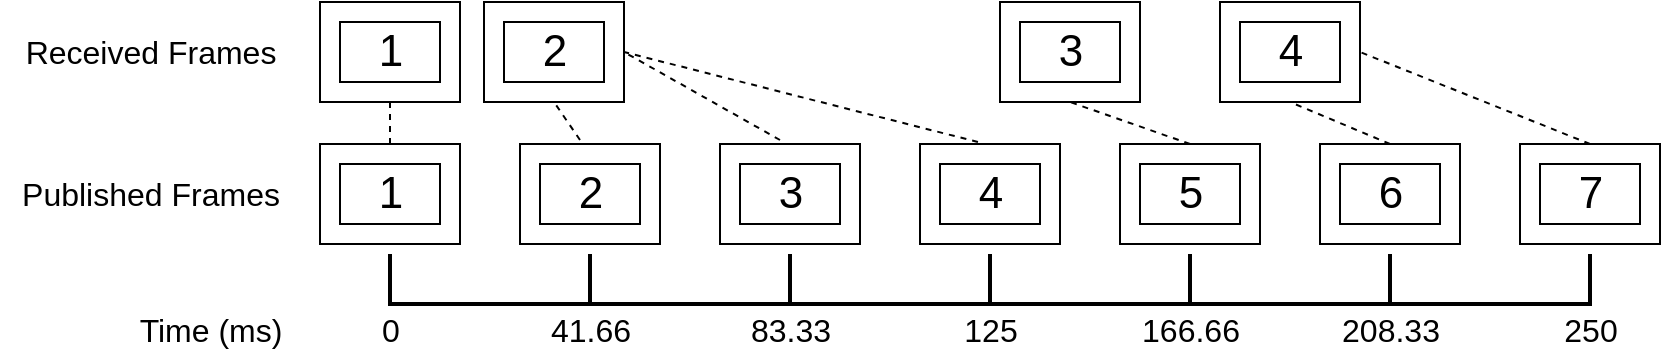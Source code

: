 <mxfile version="24.7.7">
  <diagram name="Page-1" id="V9hc1iPJeD-20GZIpqgv">
    <mxGraphModel dx="2218" dy="751" grid="1" gridSize="10" guides="1" tooltips="1" connect="1" arrows="1" fold="1" page="1" pageScale="1" pageWidth="850" pageHeight="1100" math="0" shadow="0">
      <root>
        <mxCell id="0" />
        <mxCell id="1" parent="0" />
        <mxCell id="mSlUetE-k-wR4U_zFTwD-5" value="" style="strokeWidth=2;html=1;shape=mxgraph.flowchart.annotation_1;align=left;pointerEvents=1;direction=north;" vertex="1" parent="1">
          <mxGeometry x="125" y="407" width="100" height="25" as="geometry" />
        </mxCell>
        <mxCell id="mSlUetE-k-wR4U_zFTwD-6" value="&lt;font style=&quot;font-size: 16px;&quot;&gt;0&lt;/font&gt;" style="text;html=1;align=center;verticalAlign=middle;resizable=0;points=[];autosize=1;strokeColor=none;fillColor=none;" vertex="1" parent="1">
          <mxGeometry x="110" y="430" width="30" height="30" as="geometry" />
        </mxCell>
        <mxCell id="mSlUetE-k-wR4U_zFTwD-7" value="&lt;font style=&quot;font-size: 16px;&quot;&gt;41.66&lt;/font&gt;" style="text;html=1;align=center;verticalAlign=middle;resizable=0;points=[];autosize=1;strokeColor=none;fillColor=none;" vertex="1" parent="1">
          <mxGeometry x="195" y="430" width="60" height="30" as="geometry" />
        </mxCell>
        <mxCell id="mSlUetE-k-wR4U_zFTwD-8" value="" style="strokeWidth=2;html=1;shape=mxgraph.flowchart.annotation_1;align=left;pointerEvents=1;direction=north;" vertex="1" parent="1">
          <mxGeometry x="225" y="407" width="100" height="25" as="geometry" />
        </mxCell>
        <mxCell id="mSlUetE-k-wR4U_zFTwD-10" value="&lt;font style=&quot;font-size: 16px;&quot;&gt;83.33&lt;/font&gt;" style="text;html=1;align=center;verticalAlign=middle;resizable=0;points=[];autosize=1;strokeColor=none;fillColor=none;" vertex="1" parent="1">
          <mxGeometry x="295" y="430" width="60" height="30" as="geometry" />
        </mxCell>
        <mxCell id="mSlUetE-k-wR4U_zFTwD-11" value="" style="strokeWidth=2;html=1;shape=mxgraph.flowchart.annotation_1;align=left;pointerEvents=1;direction=north;" vertex="1" parent="1">
          <mxGeometry x="325" y="407" width="100" height="25" as="geometry" />
        </mxCell>
        <mxCell id="mSlUetE-k-wR4U_zFTwD-13" value="&lt;font style=&quot;font-size: 16px;&quot;&gt;125&lt;/font&gt;" style="text;html=1;align=center;verticalAlign=middle;resizable=0;points=[];autosize=1;strokeColor=none;fillColor=none;" vertex="1" parent="1">
          <mxGeometry x="400" y="430" width="50" height="30" as="geometry" />
        </mxCell>
        <mxCell id="mSlUetE-k-wR4U_zFTwD-14" value="" style="strokeWidth=2;html=1;shape=mxgraph.flowchart.annotation_1;align=left;pointerEvents=1;direction=north;" vertex="1" parent="1">
          <mxGeometry x="425" y="407" width="100" height="25" as="geometry" />
        </mxCell>
        <mxCell id="mSlUetE-k-wR4U_zFTwD-16" value="&lt;font style=&quot;font-size: 16px;&quot;&gt;166.66&lt;/font&gt;" style="text;html=1;align=center;verticalAlign=middle;resizable=0;points=[];autosize=1;strokeColor=none;fillColor=none;" vertex="1" parent="1">
          <mxGeometry x="490" y="430" width="70" height="30" as="geometry" />
        </mxCell>
        <mxCell id="mSlUetE-k-wR4U_zFTwD-17" value="" style="strokeWidth=2;html=1;shape=mxgraph.flowchart.annotation_1;align=left;pointerEvents=1;direction=north;" vertex="1" parent="1">
          <mxGeometry x="525" y="407" width="100" height="25" as="geometry" />
        </mxCell>
        <mxCell id="mSlUetE-k-wR4U_zFTwD-18" value="&lt;font style=&quot;font-size: 16px;&quot;&gt;208.33&lt;/font&gt;" style="text;html=1;align=center;verticalAlign=middle;resizable=0;points=[];autosize=1;strokeColor=none;fillColor=none;" vertex="1" parent="1">
          <mxGeometry x="590" y="430" width="70" height="30" as="geometry" />
        </mxCell>
        <mxCell id="mSlUetE-k-wR4U_zFTwD-19" value="" style="strokeWidth=2;html=1;shape=mxgraph.flowchart.annotation_1;align=left;pointerEvents=1;direction=north;" vertex="1" parent="1">
          <mxGeometry x="625" y="407" width="100" height="25" as="geometry" />
        </mxCell>
        <mxCell id="mSlUetE-k-wR4U_zFTwD-20" value="&lt;font style=&quot;font-size: 16px;&quot;&gt;250&lt;/font&gt;" style="text;html=1;align=center;verticalAlign=middle;resizable=0;points=[];autosize=1;strokeColor=none;fillColor=none;" vertex="1" parent="1">
          <mxGeometry x="700" y="430" width="50" height="30" as="geometry" />
        </mxCell>
        <mxCell id="mSlUetE-k-wR4U_zFTwD-21" value="&lt;font style=&quot;font-size: 16px;&quot;&gt;Time (ms)&lt;/font&gt;" style="text;html=1;align=center;verticalAlign=middle;resizable=0;points=[];autosize=1;strokeColor=none;fillColor=none;" vertex="1" parent="1">
          <mxGeometry x="-10" y="430" width="90" height="30" as="geometry" />
        </mxCell>
        <mxCell id="mSlUetE-k-wR4U_zFTwD-22" value="" style="verticalLabelPosition=bottom;verticalAlign=top;html=1;shape=mxgraph.basic.frame;dx=10;whiteSpace=wrap;" vertex="1" parent="1">
          <mxGeometry x="90" y="352" width="70" height="50" as="geometry" />
        </mxCell>
        <mxCell id="mSlUetE-k-wR4U_zFTwD-23" value="1" style="text;html=1;align=center;verticalAlign=middle;resizable=0;points=[];autosize=1;strokeColor=none;fillColor=none;fontSize=22;" vertex="1" parent="1">
          <mxGeometry x="105" y="357" width="40" height="40" as="geometry" />
        </mxCell>
        <mxCell id="mSlUetE-k-wR4U_zFTwD-24" value="" style="verticalLabelPosition=bottom;verticalAlign=top;html=1;shape=mxgraph.basic.frame;dx=10;whiteSpace=wrap;" vertex="1" parent="1">
          <mxGeometry x="190" y="352" width="70" height="50" as="geometry" />
        </mxCell>
        <mxCell id="mSlUetE-k-wR4U_zFTwD-25" value="2" style="text;html=1;align=center;verticalAlign=middle;resizable=0;points=[];autosize=1;strokeColor=none;fillColor=none;fontSize=22;" vertex="1" parent="1">
          <mxGeometry x="205" y="357" width="40" height="40" as="geometry" />
        </mxCell>
        <mxCell id="mSlUetE-k-wR4U_zFTwD-29" value="" style="verticalLabelPosition=bottom;verticalAlign=top;html=1;shape=mxgraph.basic.frame;dx=10;whiteSpace=wrap;" vertex="1" parent="1">
          <mxGeometry x="290" y="352" width="70" height="50" as="geometry" />
        </mxCell>
        <mxCell id="mSlUetE-k-wR4U_zFTwD-30" value="3" style="text;html=1;align=center;verticalAlign=middle;resizable=0;points=[];autosize=1;strokeColor=none;fillColor=none;fontSize=22;" vertex="1" parent="1">
          <mxGeometry x="305" y="357" width="40" height="40" as="geometry" />
        </mxCell>
        <mxCell id="mSlUetE-k-wR4U_zFTwD-31" value="" style="verticalLabelPosition=bottom;verticalAlign=top;html=1;shape=mxgraph.basic.frame;dx=10;whiteSpace=wrap;" vertex="1" parent="1">
          <mxGeometry x="390" y="352" width="70" height="50" as="geometry" />
        </mxCell>
        <mxCell id="mSlUetE-k-wR4U_zFTwD-32" value="4" style="text;html=1;align=center;verticalAlign=middle;resizable=0;points=[];autosize=1;strokeColor=none;fillColor=none;fontSize=22;" vertex="1" parent="1">
          <mxGeometry x="405" y="357" width="40" height="40" as="geometry" />
        </mxCell>
        <mxCell id="mSlUetE-k-wR4U_zFTwD-33" value="" style="verticalLabelPosition=bottom;verticalAlign=top;html=1;shape=mxgraph.basic.frame;dx=10;whiteSpace=wrap;" vertex="1" parent="1">
          <mxGeometry x="490" y="352" width="70" height="50" as="geometry" />
        </mxCell>
        <mxCell id="mSlUetE-k-wR4U_zFTwD-34" value="5" style="text;html=1;align=center;verticalAlign=middle;resizable=0;points=[];autosize=1;strokeColor=none;fillColor=none;fontSize=22;" vertex="1" parent="1">
          <mxGeometry x="505" y="357" width="40" height="40" as="geometry" />
        </mxCell>
        <mxCell id="mSlUetE-k-wR4U_zFTwD-35" value="" style="verticalLabelPosition=bottom;verticalAlign=top;html=1;shape=mxgraph.basic.frame;dx=10;whiteSpace=wrap;" vertex="1" parent="1">
          <mxGeometry x="590" y="352" width="70" height="50" as="geometry" />
        </mxCell>
        <mxCell id="mSlUetE-k-wR4U_zFTwD-36" value="6" style="text;html=1;align=center;verticalAlign=middle;resizable=0;points=[];autosize=1;strokeColor=none;fillColor=none;fontSize=22;" vertex="1" parent="1">
          <mxGeometry x="605" y="357" width="40" height="40" as="geometry" />
        </mxCell>
        <mxCell id="mSlUetE-k-wR4U_zFTwD-37" value="" style="verticalLabelPosition=bottom;verticalAlign=top;html=1;shape=mxgraph.basic.frame;dx=10;whiteSpace=wrap;" vertex="1" parent="1">
          <mxGeometry x="690" y="352" width="70" height="50" as="geometry" />
        </mxCell>
        <mxCell id="mSlUetE-k-wR4U_zFTwD-38" value="7" style="text;html=1;align=center;verticalAlign=middle;resizable=0;points=[];autosize=1;strokeColor=none;fillColor=none;fontSize=22;" vertex="1" parent="1">
          <mxGeometry x="705" y="357" width="40" height="40" as="geometry" />
        </mxCell>
        <mxCell id="mSlUetE-k-wR4U_zFTwD-42" value="&lt;font style=&quot;font-size: 16px;&quot;&gt;Published Frames&lt;/font&gt;" style="text;html=1;align=center;verticalAlign=middle;resizable=0;points=[];autosize=1;strokeColor=none;fillColor=none;" vertex="1" parent="1">
          <mxGeometry x="-70" y="362" width="150" height="30" as="geometry" />
        </mxCell>
        <mxCell id="mSlUetE-k-wR4U_zFTwD-43" value="" style="verticalLabelPosition=bottom;verticalAlign=top;html=1;shape=mxgraph.basic.frame;dx=10;whiteSpace=wrap;" vertex="1" parent="1">
          <mxGeometry x="90" y="281" width="70" height="50" as="geometry" />
        </mxCell>
        <mxCell id="mSlUetE-k-wR4U_zFTwD-44" value="1" style="text;html=1;align=center;verticalAlign=middle;resizable=0;points=[];autosize=1;strokeColor=none;fillColor=none;fontSize=22;" vertex="1" parent="1">
          <mxGeometry x="105" y="286" width="40" height="40" as="geometry" />
        </mxCell>
        <mxCell id="mSlUetE-k-wR4U_zFTwD-45" value="" style="verticalLabelPosition=bottom;verticalAlign=top;html=1;shape=mxgraph.basic.frame;dx=10;whiteSpace=wrap;" vertex="1" parent="1">
          <mxGeometry x="172" y="281" width="70" height="50" as="geometry" />
        </mxCell>
        <mxCell id="mSlUetE-k-wR4U_zFTwD-46" value="2" style="text;html=1;align=center;verticalAlign=middle;resizable=0;points=[];autosize=1;strokeColor=none;fillColor=none;fontSize=22;" vertex="1" parent="1">
          <mxGeometry x="187" y="286" width="40" height="40" as="geometry" />
        </mxCell>
        <mxCell id="mSlUetE-k-wR4U_zFTwD-47" value="" style="verticalLabelPosition=bottom;verticalAlign=top;html=1;shape=mxgraph.basic.frame;dx=10;whiteSpace=wrap;" vertex="1" parent="1">
          <mxGeometry x="430" y="281" width="70" height="50" as="geometry" />
        </mxCell>
        <mxCell id="mSlUetE-k-wR4U_zFTwD-48" value="3" style="text;html=1;align=center;verticalAlign=middle;resizable=0;points=[];autosize=1;strokeColor=none;fillColor=none;fontSize=22;" vertex="1" parent="1">
          <mxGeometry x="445" y="286" width="40" height="40" as="geometry" />
        </mxCell>
        <mxCell id="mSlUetE-k-wR4U_zFTwD-49" value="" style="verticalLabelPosition=bottom;verticalAlign=top;html=1;shape=mxgraph.basic.frame;dx=10;whiteSpace=wrap;" vertex="1" parent="1">
          <mxGeometry x="540" y="281" width="70" height="50" as="geometry" />
        </mxCell>
        <mxCell id="mSlUetE-k-wR4U_zFTwD-50" value="4" style="text;html=1;align=center;verticalAlign=middle;resizable=0;points=[];autosize=1;strokeColor=none;fillColor=none;fontSize=22;" vertex="1" parent="1">
          <mxGeometry x="555" y="286" width="40" height="40" as="geometry" />
        </mxCell>
        <mxCell id="mSlUetE-k-wR4U_zFTwD-57" value="&lt;font style=&quot;font-size: 16px;&quot;&gt;Received Frames&lt;/font&gt;" style="text;html=1;align=center;verticalAlign=middle;resizable=0;points=[];autosize=1;strokeColor=none;fillColor=none;" vertex="1" parent="1">
          <mxGeometry x="-70" y="291" width="150" height="30" as="geometry" />
        </mxCell>
        <mxCell id="mSlUetE-k-wR4U_zFTwD-58" style="edgeStyle=orthogonalEdgeStyle;rounded=0;orthogonalLoop=1;jettySize=auto;html=1;exitX=0.5;exitY=0;exitDx=0;exitDy=0;exitPerimeter=0;entryX=0.5;entryY=1;entryDx=0;entryDy=0;entryPerimeter=0;dashed=1;endArrow=none;endFill=0;" edge="1" parent="1" source="mSlUetE-k-wR4U_zFTwD-22" target="mSlUetE-k-wR4U_zFTwD-43">
          <mxGeometry relative="1" as="geometry" />
        </mxCell>
        <mxCell id="mSlUetE-k-wR4U_zFTwD-59" style="rounded=0;orthogonalLoop=1;jettySize=auto;html=1;entryX=0.5;entryY=1;entryDx=0;entryDy=0;entryPerimeter=0;dashed=1;endArrow=none;endFill=0;" edge="1" parent="1" target="mSlUetE-k-wR4U_zFTwD-45">
          <mxGeometry relative="1" as="geometry">
            <mxPoint x="220" y="350" as="sourcePoint" />
          </mxGeometry>
        </mxCell>
        <mxCell id="mSlUetE-k-wR4U_zFTwD-60" style="rounded=0;orthogonalLoop=1;jettySize=auto;html=1;entryX=1;entryY=0.5;entryDx=0;entryDy=0;entryPerimeter=0;dashed=1;endArrow=none;endFill=0;" edge="1" parent="1" target="mSlUetE-k-wR4U_zFTwD-45">
          <mxGeometry relative="1" as="geometry">
            <mxPoint x="320" y="350" as="sourcePoint" />
          </mxGeometry>
        </mxCell>
        <mxCell id="mSlUetE-k-wR4U_zFTwD-61" style="rounded=0;orthogonalLoop=1;jettySize=auto;html=1;entryX=1;entryY=0.5;entryDx=0;entryDy=0;entryPerimeter=0;dashed=1;endArrow=none;endFill=0;exitX=0.414;exitY=-0.02;exitDx=0;exitDy=0;exitPerimeter=0;" edge="1" parent="1" source="mSlUetE-k-wR4U_zFTwD-31" target="mSlUetE-k-wR4U_zFTwD-45">
          <mxGeometry relative="1" as="geometry">
            <mxPoint x="390" y="360" as="sourcePoint" />
          </mxGeometry>
        </mxCell>
        <mxCell id="mSlUetE-k-wR4U_zFTwD-62" style="rounded=0;orthogonalLoop=1;jettySize=auto;html=1;entryX=0.5;entryY=1;entryDx=0;entryDy=0;entryPerimeter=0;dashed=1;endArrow=none;endFill=0;exitX=0.5;exitY=0;exitDx=0;exitDy=0;exitPerimeter=0;" edge="1" parent="1" source="mSlUetE-k-wR4U_zFTwD-33" target="mSlUetE-k-wR4U_zFTwD-47">
          <mxGeometry relative="1" as="geometry" />
        </mxCell>
        <mxCell id="mSlUetE-k-wR4U_zFTwD-63" style="rounded=0;orthogonalLoop=1;jettySize=auto;html=1;entryX=0.5;entryY=1;entryDx=0;entryDy=0;entryPerimeter=0;dashed=1;endArrow=none;endFill=0;exitX=0.5;exitY=0;exitDx=0;exitDy=0;exitPerimeter=0;" edge="1" parent="1" source="mSlUetE-k-wR4U_zFTwD-35" target="mSlUetE-k-wR4U_zFTwD-49">
          <mxGeometry relative="1" as="geometry" />
        </mxCell>
        <mxCell id="mSlUetE-k-wR4U_zFTwD-64" style="rounded=0;orthogonalLoop=1;jettySize=auto;html=1;entryX=1;entryY=0.5;entryDx=0;entryDy=0;entryPerimeter=0;dashed=1;endArrow=none;endFill=0;exitX=0.5;exitY=0;exitDx=0;exitDy=0;exitPerimeter=0;" edge="1" parent="1" source="mSlUetE-k-wR4U_zFTwD-37" target="mSlUetE-k-wR4U_zFTwD-49">
          <mxGeometry relative="1" as="geometry" />
        </mxCell>
      </root>
    </mxGraphModel>
  </diagram>
</mxfile>
